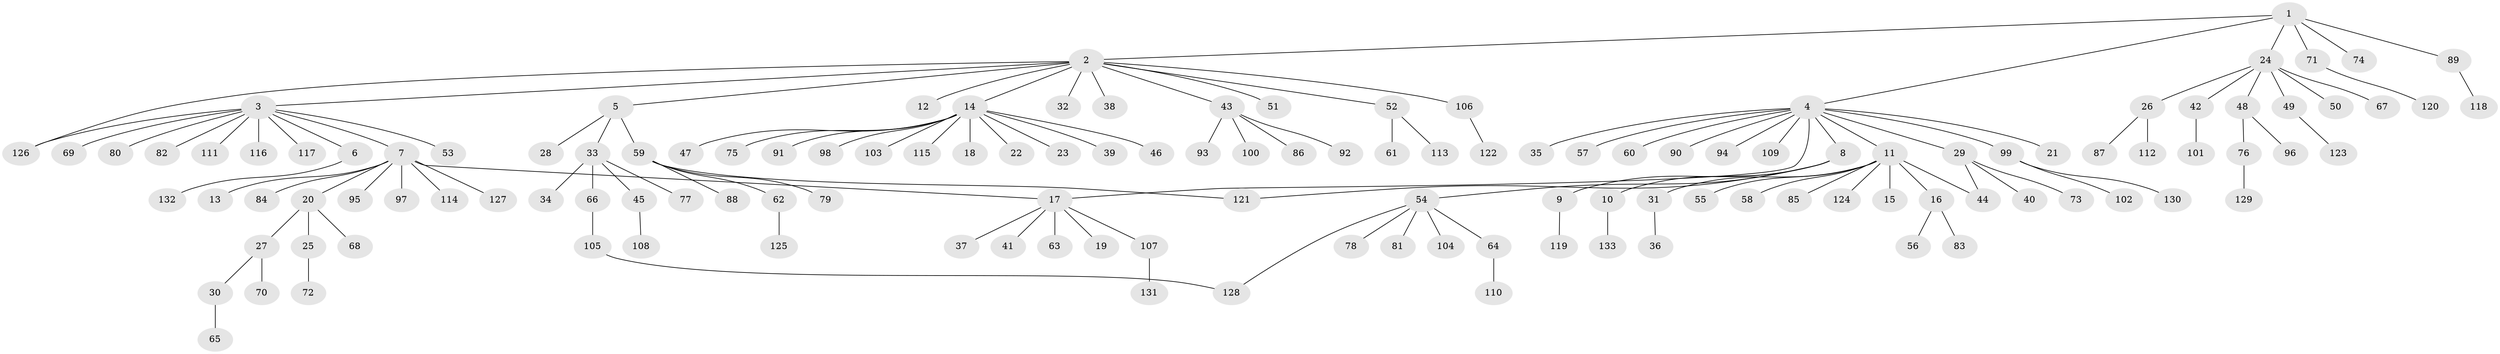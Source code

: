 // Generated by graph-tools (version 1.1) at 2025/01/03/09/25 03:01:41]
// undirected, 133 vertices, 137 edges
graph export_dot {
graph [start="1"]
  node [color=gray90,style=filled];
  1;
  2;
  3;
  4;
  5;
  6;
  7;
  8;
  9;
  10;
  11;
  12;
  13;
  14;
  15;
  16;
  17;
  18;
  19;
  20;
  21;
  22;
  23;
  24;
  25;
  26;
  27;
  28;
  29;
  30;
  31;
  32;
  33;
  34;
  35;
  36;
  37;
  38;
  39;
  40;
  41;
  42;
  43;
  44;
  45;
  46;
  47;
  48;
  49;
  50;
  51;
  52;
  53;
  54;
  55;
  56;
  57;
  58;
  59;
  60;
  61;
  62;
  63;
  64;
  65;
  66;
  67;
  68;
  69;
  70;
  71;
  72;
  73;
  74;
  75;
  76;
  77;
  78;
  79;
  80;
  81;
  82;
  83;
  84;
  85;
  86;
  87;
  88;
  89;
  90;
  91;
  92;
  93;
  94;
  95;
  96;
  97;
  98;
  99;
  100;
  101;
  102;
  103;
  104;
  105;
  106;
  107;
  108;
  109;
  110;
  111;
  112;
  113;
  114;
  115;
  116;
  117;
  118;
  119;
  120;
  121;
  122;
  123;
  124;
  125;
  126;
  127;
  128;
  129;
  130;
  131;
  132;
  133;
  1 -- 2;
  1 -- 4;
  1 -- 24;
  1 -- 71;
  1 -- 74;
  1 -- 89;
  2 -- 3;
  2 -- 5;
  2 -- 12;
  2 -- 14;
  2 -- 32;
  2 -- 38;
  2 -- 43;
  2 -- 51;
  2 -- 52;
  2 -- 106;
  2 -- 126;
  3 -- 6;
  3 -- 7;
  3 -- 53;
  3 -- 69;
  3 -- 80;
  3 -- 82;
  3 -- 111;
  3 -- 116;
  3 -- 117;
  3 -- 126;
  4 -- 8;
  4 -- 11;
  4 -- 17;
  4 -- 21;
  4 -- 29;
  4 -- 35;
  4 -- 57;
  4 -- 60;
  4 -- 90;
  4 -- 94;
  4 -- 99;
  4 -- 109;
  5 -- 28;
  5 -- 33;
  5 -- 59;
  6 -- 132;
  7 -- 13;
  7 -- 17;
  7 -- 20;
  7 -- 84;
  7 -- 95;
  7 -- 97;
  7 -- 114;
  7 -- 127;
  8 -- 9;
  8 -- 10;
  8 -- 54;
  8 -- 121;
  9 -- 119;
  10 -- 133;
  11 -- 15;
  11 -- 16;
  11 -- 31;
  11 -- 44;
  11 -- 55;
  11 -- 58;
  11 -- 85;
  11 -- 124;
  14 -- 18;
  14 -- 22;
  14 -- 23;
  14 -- 39;
  14 -- 46;
  14 -- 47;
  14 -- 75;
  14 -- 91;
  14 -- 98;
  14 -- 103;
  14 -- 115;
  16 -- 56;
  16 -- 83;
  17 -- 19;
  17 -- 37;
  17 -- 41;
  17 -- 63;
  17 -- 107;
  20 -- 25;
  20 -- 27;
  20 -- 68;
  24 -- 26;
  24 -- 42;
  24 -- 48;
  24 -- 49;
  24 -- 50;
  24 -- 67;
  25 -- 72;
  26 -- 87;
  26 -- 112;
  27 -- 30;
  27 -- 70;
  29 -- 40;
  29 -- 44;
  29 -- 73;
  30 -- 65;
  31 -- 36;
  33 -- 34;
  33 -- 45;
  33 -- 66;
  33 -- 77;
  42 -- 101;
  43 -- 86;
  43 -- 92;
  43 -- 93;
  43 -- 100;
  45 -- 108;
  48 -- 76;
  48 -- 96;
  49 -- 123;
  52 -- 61;
  52 -- 113;
  54 -- 64;
  54 -- 78;
  54 -- 81;
  54 -- 104;
  54 -- 128;
  59 -- 62;
  59 -- 79;
  59 -- 88;
  59 -- 121;
  62 -- 125;
  64 -- 110;
  66 -- 105;
  71 -- 120;
  76 -- 129;
  89 -- 118;
  99 -- 102;
  99 -- 130;
  105 -- 128;
  106 -- 122;
  107 -- 131;
}

